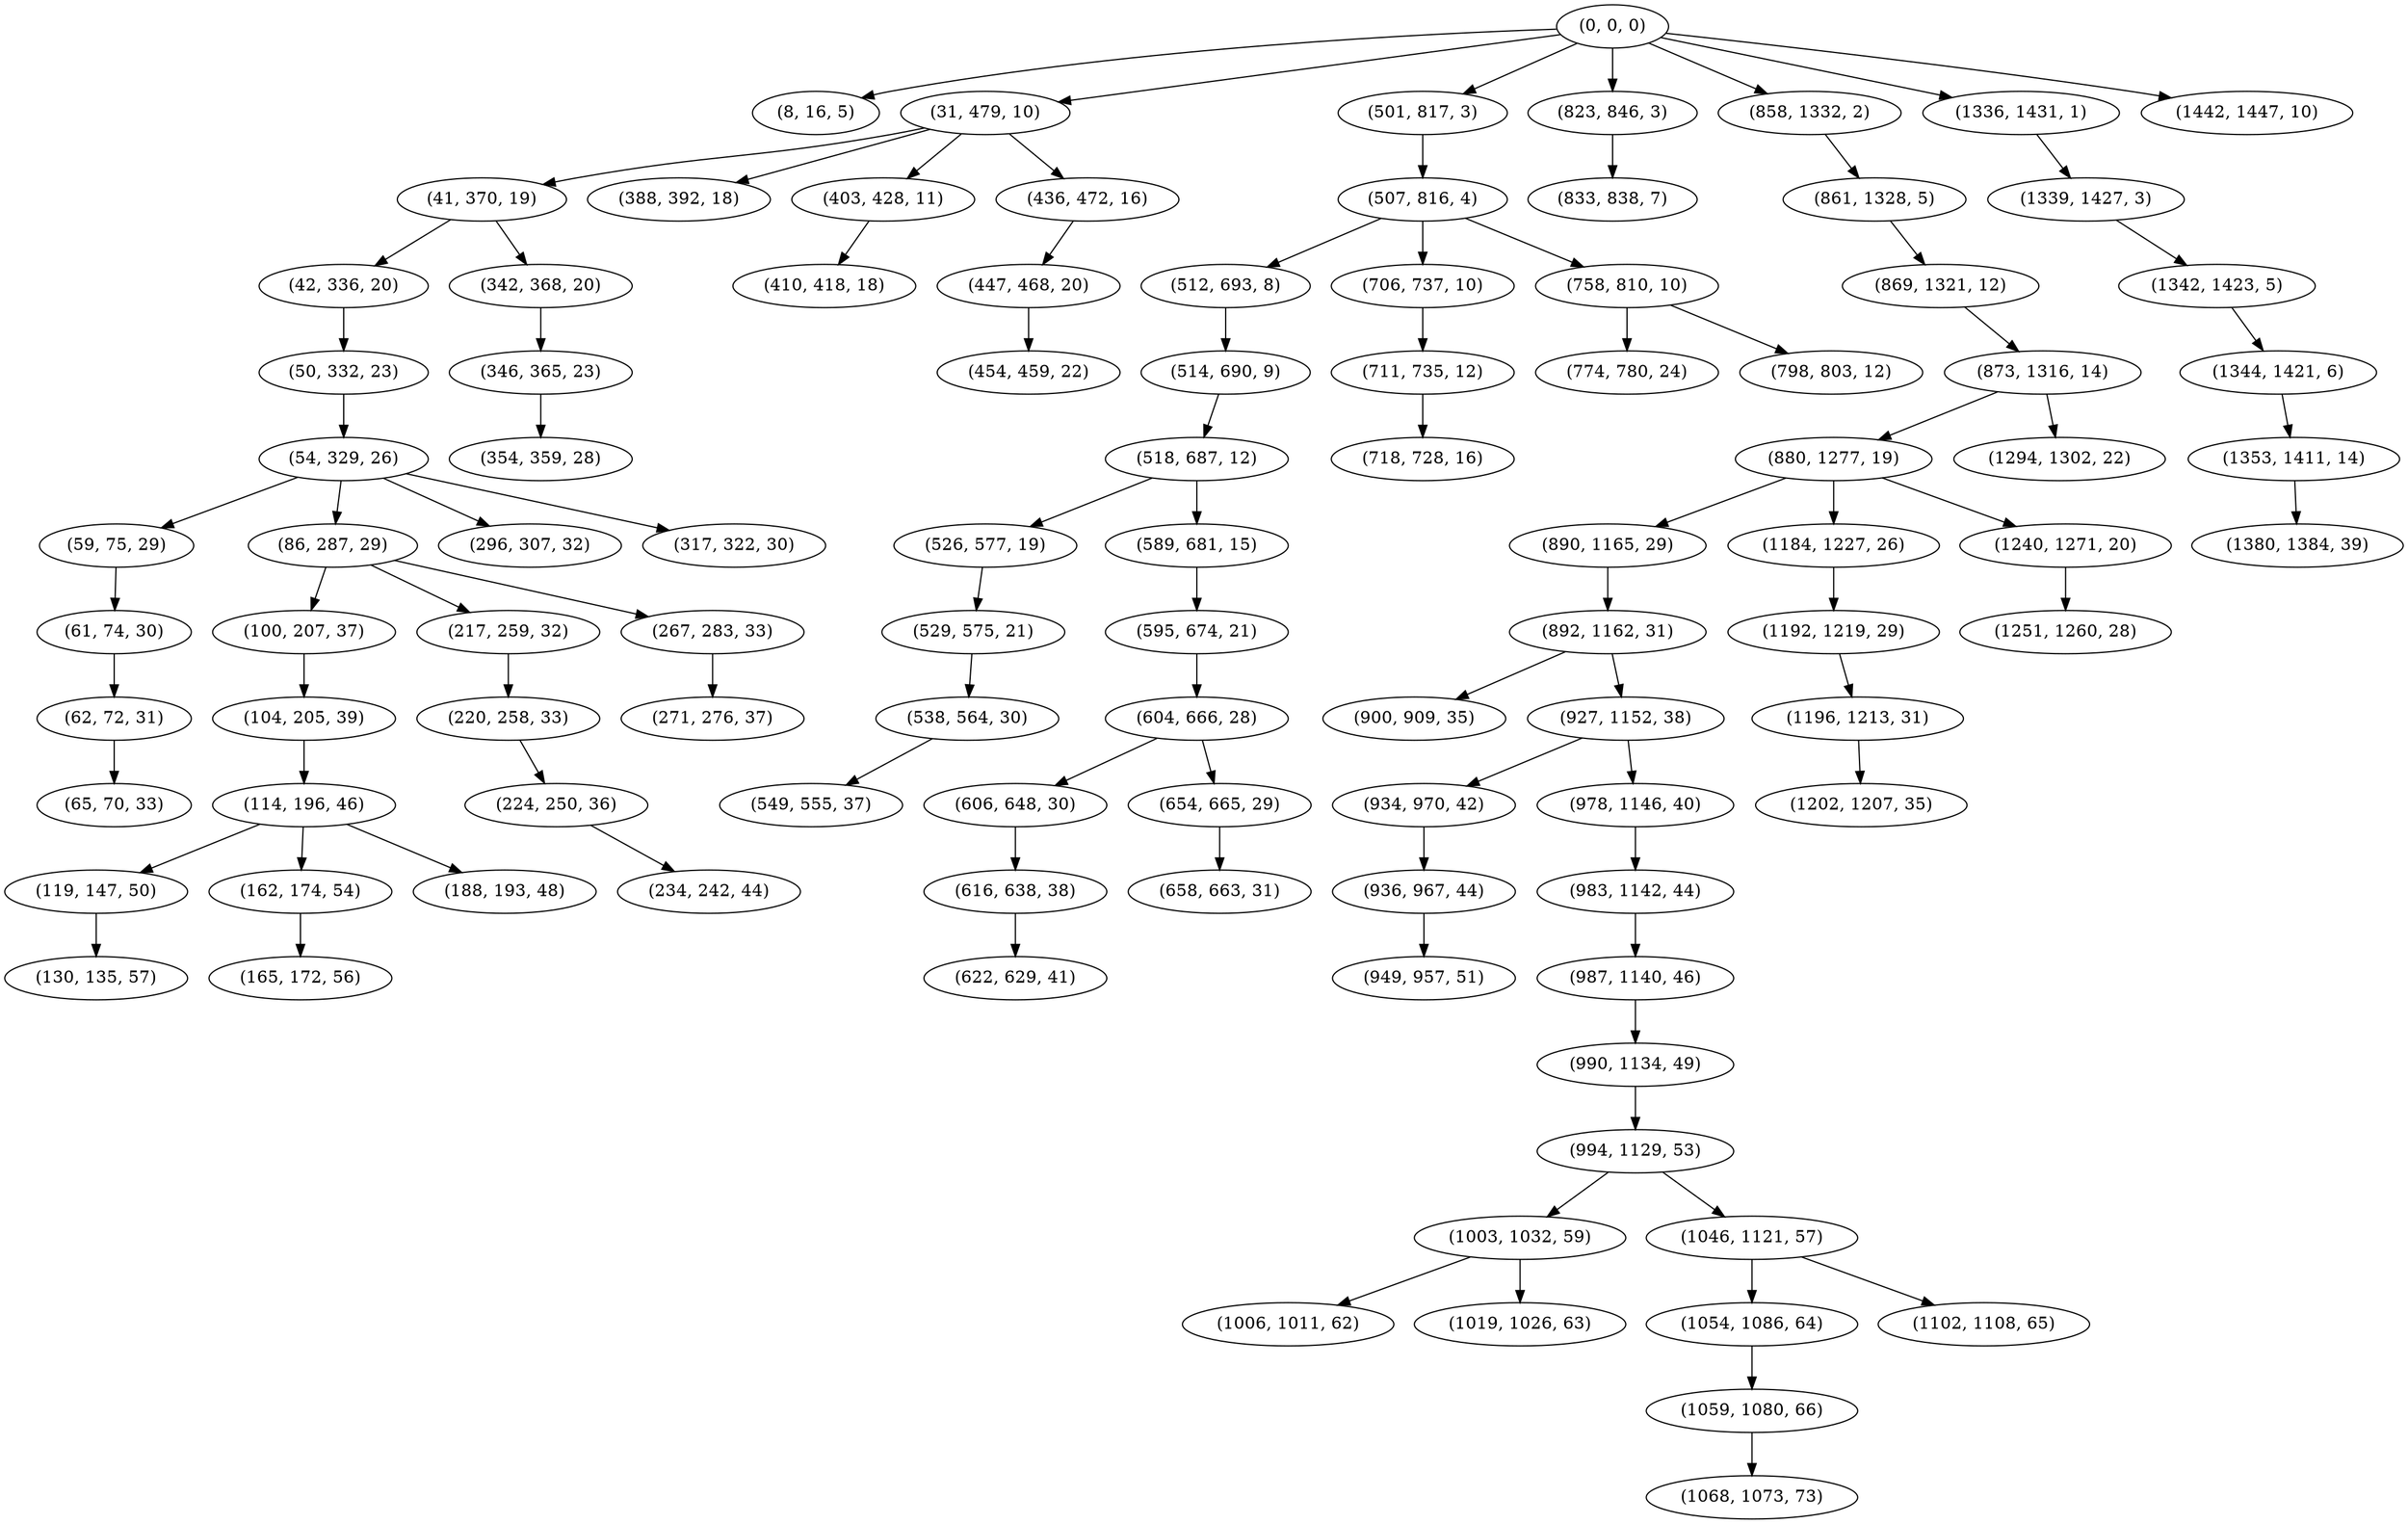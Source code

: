 digraph tree {
    "(0, 0, 0)";
    "(8, 16, 5)";
    "(31, 479, 10)";
    "(41, 370, 19)";
    "(42, 336, 20)";
    "(50, 332, 23)";
    "(54, 329, 26)";
    "(59, 75, 29)";
    "(61, 74, 30)";
    "(62, 72, 31)";
    "(65, 70, 33)";
    "(86, 287, 29)";
    "(100, 207, 37)";
    "(104, 205, 39)";
    "(114, 196, 46)";
    "(119, 147, 50)";
    "(130, 135, 57)";
    "(162, 174, 54)";
    "(165, 172, 56)";
    "(188, 193, 48)";
    "(217, 259, 32)";
    "(220, 258, 33)";
    "(224, 250, 36)";
    "(234, 242, 44)";
    "(267, 283, 33)";
    "(271, 276, 37)";
    "(296, 307, 32)";
    "(317, 322, 30)";
    "(342, 368, 20)";
    "(346, 365, 23)";
    "(354, 359, 28)";
    "(388, 392, 18)";
    "(403, 428, 11)";
    "(410, 418, 18)";
    "(436, 472, 16)";
    "(447, 468, 20)";
    "(454, 459, 22)";
    "(501, 817, 3)";
    "(507, 816, 4)";
    "(512, 693, 8)";
    "(514, 690, 9)";
    "(518, 687, 12)";
    "(526, 577, 19)";
    "(529, 575, 21)";
    "(538, 564, 30)";
    "(549, 555, 37)";
    "(589, 681, 15)";
    "(595, 674, 21)";
    "(604, 666, 28)";
    "(606, 648, 30)";
    "(616, 638, 38)";
    "(622, 629, 41)";
    "(654, 665, 29)";
    "(658, 663, 31)";
    "(706, 737, 10)";
    "(711, 735, 12)";
    "(718, 728, 16)";
    "(758, 810, 10)";
    "(774, 780, 24)";
    "(798, 803, 12)";
    "(823, 846, 3)";
    "(833, 838, 7)";
    "(858, 1332, 2)";
    "(861, 1328, 5)";
    "(869, 1321, 12)";
    "(873, 1316, 14)";
    "(880, 1277, 19)";
    "(890, 1165, 29)";
    "(892, 1162, 31)";
    "(900, 909, 35)";
    "(927, 1152, 38)";
    "(934, 970, 42)";
    "(936, 967, 44)";
    "(949, 957, 51)";
    "(978, 1146, 40)";
    "(983, 1142, 44)";
    "(987, 1140, 46)";
    "(990, 1134, 49)";
    "(994, 1129, 53)";
    "(1003, 1032, 59)";
    "(1006, 1011, 62)";
    "(1019, 1026, 63)";
    "(1046, 1121, 57)";
    "(1054, 1086, 64)";
    "(1059, 1080, 66)";
    "(1068, 1073, 73)";
    "(1102, 1108, 65)";
    "(1184, 1227, 26)";
    "(1192, 1219, 29)";
    "(1196, 1213, 31)";
    "(1202, 1207, 35)";
    "(1240, 1271, 20)";
    "(1251, 1260, 28)";
    "(1294, 1302, 22)";
    "(1336, 1431, 1)";
    "(1339, 1427, 3)";
    "(1342, 1423, 5)";
    "(1344, 1421, 6)";
    "(1353, 1411, 14)";
    "(1380, 1384, 39)";
    "(1442, 1447, 10)";
    "(0, 0, 0)" -> "(8, 16, 5)";
    "(0, 0, 0)" -> "(31, 479, 10)";
    "(0, 0, 0)" -> "(501, 817, 3)";
    "(0, 0, 0)" -> "(823, 846, 3)";
    "(0, 0, 0)" -> "(858, 1332, 2)";
    "(0, 0, 0)" -> "(1336, 1431, 1)";
    "(0, 0, 0)" -> "(1442, 1447, 10)";
    "(31, 479, 10)" -> "(41, 370, 19)";
    "(31, 479, 10)" -> "(388, 392, 18)";
    "(31, 479, 10)" -> "(403, 428, 11)";
    "(31, 479, 10)" -> "(436, 472, 16)";
    "(41, 370, 19)" -> "(42, 336, 20)";
    "(41, 370, 19)" -> "(342, 368, 20)";
    "(42, 336, 20)" -> "(50, 332, 23)";
    "(50, 332, 23)" -> "(54, 329, 26)";
    "(54, 329, 26)" -> "(59, 75, 29)";
    "(54, 329, 26)" -> "(86, 287, 29)";
    "(54, 329, 26)" -> "(296, 307, 32)";
    "(54, 329, 26)" -> "(317, 322, 30)";
    "(59, 75, 29)" -> "(61, 74, 30)";
    "(61, 74, 30)" -> "(62, 72, 31)";
    "(62, 72, 31)" -> "(65, 70, 33)";
    "(86, 287, 29)" -> "(100, 207, 37)";
    "(86, 287, 29)" -> "(217, 259, 32)";
    "(86, 287, 29)" -> "(267, 283, 33)";
    "(100, 207, 37)" -> "(104, 205, 39)";
    "(104, 205, 39)" -> "(114, 196, 46)";
    "(114, 196, 46)" -> "(119, 147, 50)";
    "(114, 196, 46)" -> "(162, 174, 54)";
    "(114, 196, 46)" -> "(188, 193, 48)";
    "(119, 147, 50)" -> "(130, 135, 57)";
    "(162, 174, 54)" -> "(165, 172, 56)";
    "(217, 259, 32)" -> "(220, 258, 33)";
    "(220, 258, 33)" -> "(224, 250, 36)";
    "(224, 250, 36)" -> "(234, 242, 44)";
    "(267, 283, 33)" -> "(271, 276, 37)";
    "(342, 368, 20)" -> "(346, 365, 23)";
    "(346, 365, 23)" -> "(354, 359, 28)";
    "(403, 428, 11)" -> "(410, 418, 18)";
    "(436, 472, 16)" -> "(447, 468, 20)";
    "(447, 468, 20)" -> "(454, 459, 22)";
    "(501, 817, 3)" -> "(507, 816, 4)";
    "(507, 816, 4)" -> "(512, 693, 8)";
    "(507, 816, 4)" -> "(706, 737, 10)";
    "(507, 816, 4)" -> "(758, 810, 10)";
    "(512, 693, 8)" -> "(514, 690, 9)";
    "(514, 690, 9)" -> "(518, 687, 12)";
    "(518, 687, 12)" -> "(526, 577, 19)";
    "(518, 687, 12)" -> "(589, 681, 15)";
    "(526, 577, 19)" -> "(529, 575, 21)";
    "(529, 575, 21)" -> "(538, 564, 30)";
    "(538, 564, 30)" -> "(549, 555, 37)";
    "(589, 681, 15)" -> "(595, 674, 21)";
    "(595, 674, 21)" -> "(604, 666, 28)";
    "(604, 666, 28)" -> "(606, 648, 30)";
    "(604, 666, 28)" -> "(654, 665, 29)";
    "(606, 648, 30)" -> "(616, 638, 38)";
    "(616, 638, 38)" -> "(622, 629, 41)";
    "(654, 665, 29)" -> "(658, 663, 31)";
    "(706, 737, 10)" -> "(711, 735, 12)";
    "(711, 735, 12)" -> "(718, 728, 16)";
    "(758, 810, 10)" -> "(774, 780, 24)";
    "(758, 810, 10)" -> "(798, 803, 12)";
    "(823, 846, 3)" -> "(833, 838, 7)";
    "(858, 1332, 2)" -> "(861, 1328, 5)";
    "(861, 1328, 5)" -> "(869, 1321, 12)";
    "(869, 1321, 12)" -> "(873, 1316, 14)";
    "(873, 1316, 14)" -> "(880, 1277, 19)";
    "(873, 1316, 14)" -> "(1294, 1302, 22)";
    "(880, 1277, 19)" -> "(890, 1165, 29)";
    "(880, 1277, 19)" -> "(1184, 1227, 26)";
    "(880, 1277, 19)" -> "(1240, 1271, 20)";
    "(890, 1165, 29)" -> "(892, 1162, 31)";
    "(892, 1162, 31)" -> "(900, 909, 35)";
    "(892, 1162, 31)" -> "(927, 1152, 38)";
    "(927, 1152, 38)" -> "(934, 970, 42)";
    "(927, 1152, 38)" -> "(978, 1146, 40)";
    "(934, 970, 42)" -> "(936, 967, 44)";
    "(936, 967, 44)" -> "(949, 957, 51)";
    "(978, 1146, 40)" -> "(983, 1142, 44)";
    "(983, 1142, 44)" -> "(987, 1140, 46)";
    "(987, 1140, 46)" -> "(990, 1134, 49)";
    "(990, 1134, 49)" -> "(994, 1129, 53)";
    "(994, 1129, 53)" -> "(1003, 1032, 59)";
    "(994, 1129, 53)" -> "(1046, 1121, 57)";
    "(1003, 1032, 59)" -> "(1006, 1011, 62)";
    "(1003, 1032, 59)" -> "(1019, 1026, 63)";
    "(1046, 1121, 57)" -> "(1054, 1086, 64)";
    "(1046, 1121, 57)" -> "(1102, 1108, 65)";
    "(1054, 1086, 64)" -> "(1059, 1080, 66)";
    "(1059, 1080, 66)" -> "(1068, 1073, 73)";
    "(1184, 1227, 26)" -> "(1192, 1219, 29)";
    "(1192, 1219, 29)" -> "(1196, 1213, 31)";
    "(1196, 1213, 31)" -> "(1202, 1207, 35)";
    "(1240, 1271, 20)" -> "(1251, 1260, 28)";
    "(1336, 1431, 1)" -> "(1339, 1427, 3)";
    "(1339, 1427, 3)" -> "(1342, 1423, 5)";
    "(1342, 1423, 5)" -> "(1344, 1421, 6)";
    "(1344, 1421, 6)" -> "(1353, 1411, 14)";
    "(1353, 1411, 14)" -> "(1380, 1384, 39)";
}
